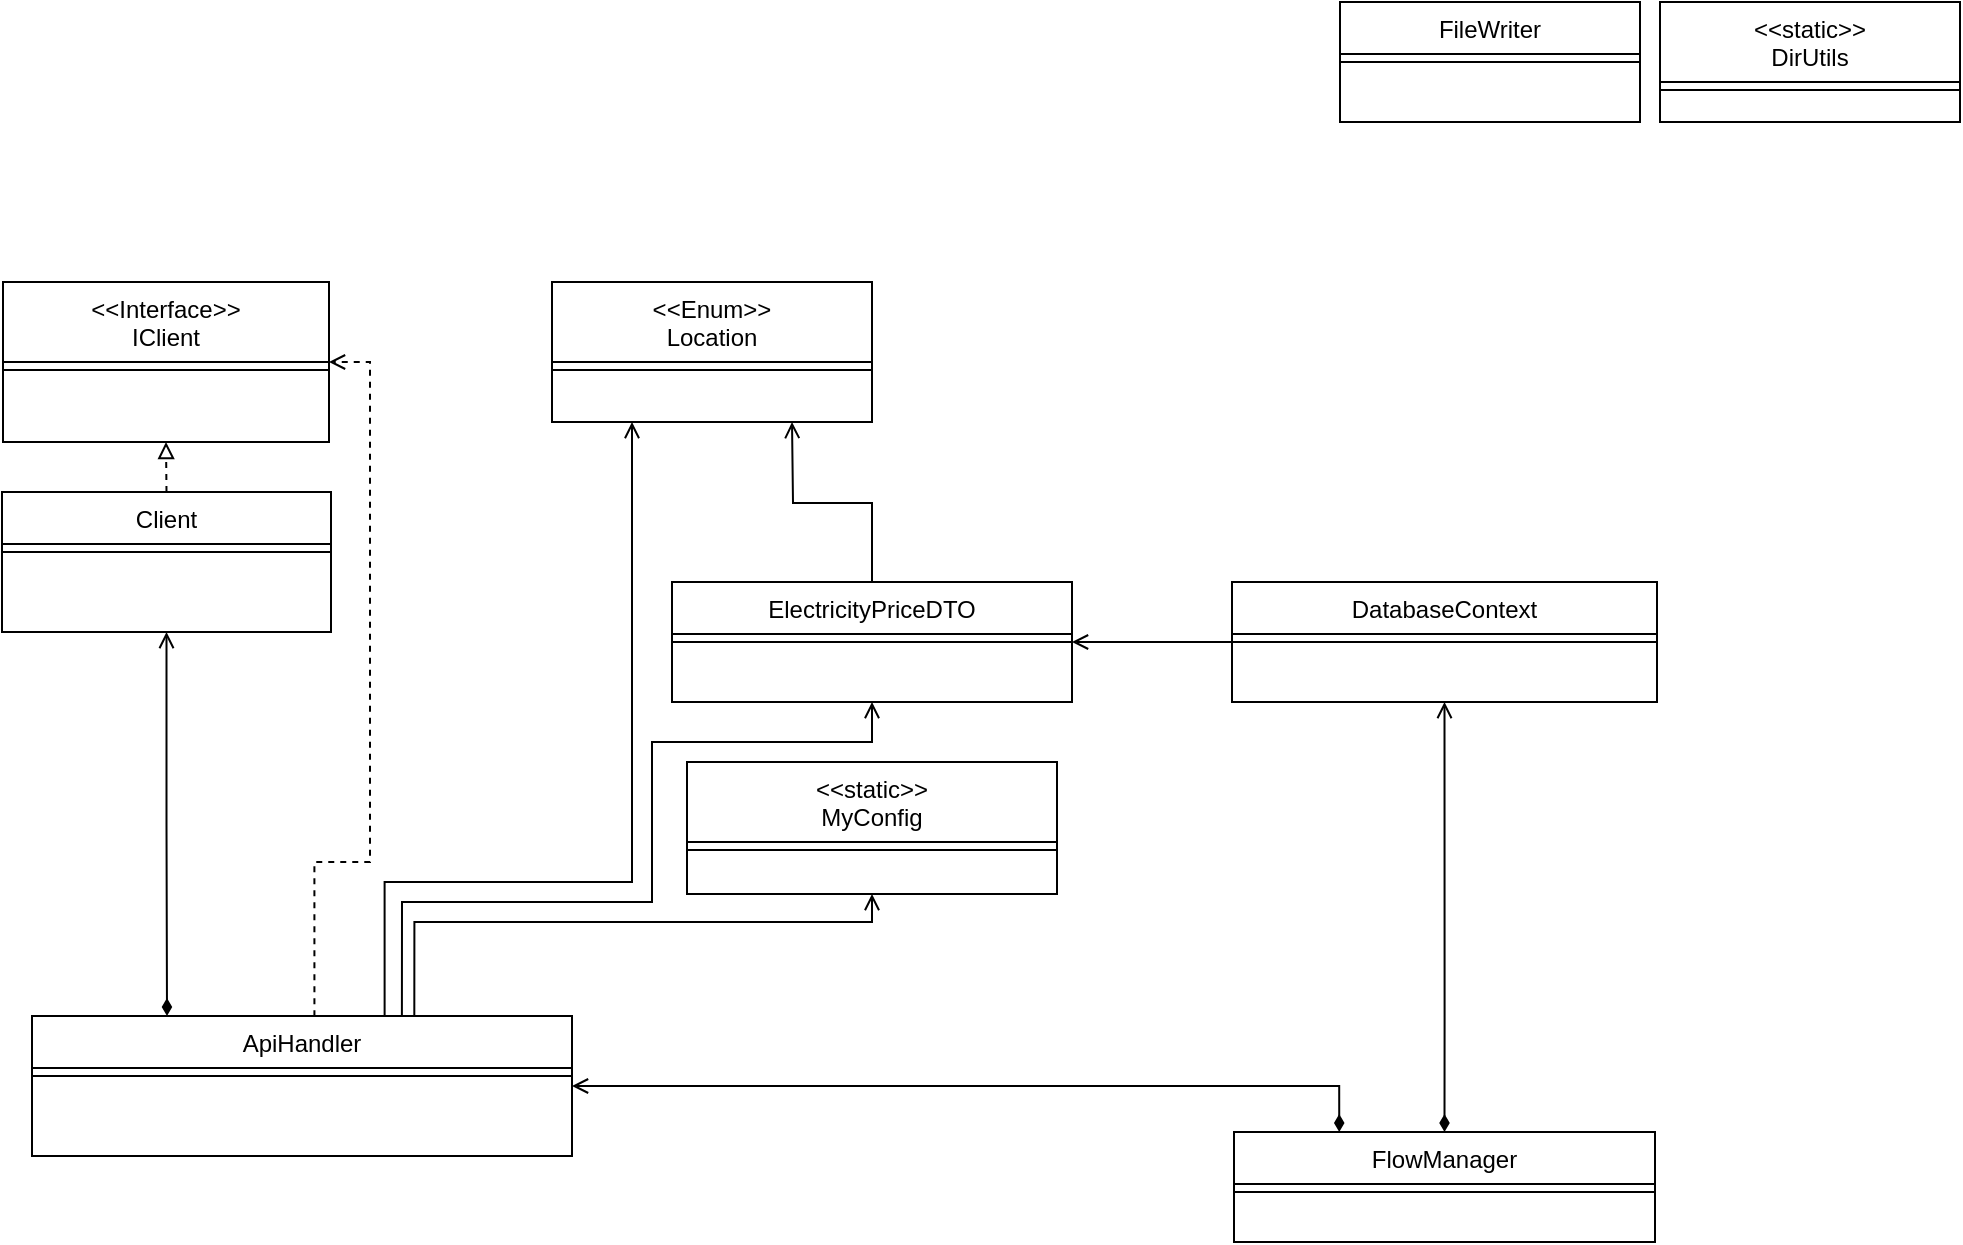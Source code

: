 <mxfile version="19.0.0" type="device"><diagram id="C5RBs43oDa-KdzZeNtuy" name="Page-1"><mxGraphModel dx="2426" dy="1441" grid="1" gridSize="10" guides="1" tooltips="1" connect="1" arrows="1" fold="1" page="1" pageScale="1" pageWidth="1169" pageHeight="827" math="0" shadow="0"><root><mxCell id="WIyWlLk6GJQsqaUBKTNV-0"/><mxCell id="WIyWlLk6GJQsqaUBKTNV-1" parent="WIyWlLk6GJQsqaUBKTNV-0"/><mxCell id="ansp9NcCsBaeK1q0Mwyg-72" style="edgeStyle=orthogonalEdgeStyle;rounded=0;orthogonalLoop=1;jettySize=auto;html=1;exitX=0.523;exitY=0.001;exitDx=0;exitDy=0;entryX=1;entryY=0.5;entryDx=0;entryDy=0;dashed=1;endArrow=open;endFill=0;endSize=6;exitPerimeter=0;" parent="WIyWlLk6GJQsqaUBKTNV-1" source="zkfFHV4jXpPFQw0GAbJ--0" target="ansp9NcCsBaeK1q0Mwyg-30" edge="1"><mxGeometry relative="1" as="geometry"><Array as="points"><mxPoint x="327" y="450"/><mxPoint x="355" y="450"/><mxPoint x="355" y="200"/></Array></mxGeometry></mxCell><mxCell id="ansp9NcCsBaeK1q0Mwyg-76" style="edgeStyle=orthogonalEdgeStyle;rounded=0;orthogonalLoop=1;jettySize=auto;html=1;entryX=0.5;entryY=1;entryDx=0;entryDy=0;startArrow=none;startFill=0;endArrow=open;endFill=0;endSize=6;exitX=0.685;exitY=-0.001;exitDx=0;exitDy=0;exitPerimeter=0;" parent="WIyWlLk6GJQsqaUBKTNV-1" source="zkfFHV4jXpPFQw0GAbJ--0" target="ansp9NcCsBaeK1q0Mwyg-0" edge="1"><mxGeometry relative="1" as="geometry"><Array as="points"><mxPoint x="371" y="470"/><mxPoint x="496" y="470"/><mxPoint x="496" y="390"/><mxPoint x="606" y="390"/></Array></mxGeometry></mxCell><mxCell id="ansp9NcCsBaeK1q0Mwyg-78" style="edgeStyle=orthogonalEdgeStyle;rounded=0;orthogonalLoop=1;jettySize=auto;html=1;entryX=0.25;entryY=1;entryDx=0;entryDy=0;startArrow=none;startFill=0;endArrow=open;endFill=0;endSize=6;exitX=0.653;exitY=-0.002;exitDx=0;exitDy=0;exitPerimeter=0;" parent="WIyWlLk6GJQsqaUBKTNV-1" source="zkfFHV4jXpPFQw0GAbJ--0" target="ansp9NcCsBaeK1q0Mwyg-36" edge="1"><mxGeometry relative="1" as="geometry"><mxPoint x="466" y="1250" as="sourcePoint"/><Array as="points"><mxPoint x="362" y="460"/><mxPoint x="486" y="460"/></Array></mxGeometry></mxCell><mxCell id="zkfFHV4jXpPFQw0GAbJ--0" value="ApiHandler" style="swimlane;fontStyle=0;align=center;verticalAlign=top;childLayout=stackLayout;horizontal=1;startSize=26;horizontalStack=0;resizeParent=1;resizeLast=0;collapsible=1;marginBottom=0;rounded=0;shadow=0;strokeWidth=1;" parent="WIyWlLk6GJQsqaUBKTNV-1" vertex="1"><mxGeometry x="186" y="527" width="270" height="70" as="geometry"><mxRectangle x="230" y="140" width="160" height="26" as="alternateBounds"/></mxGeometry></mxCell><mxCell id="zkfFHV4jXpPFQw0GAbJ--4" value="" style="line;html=1;strokeWidth=1;align=left;verticalAlign=middle;spacingTop=-1;spacingLeft=3;spacingRight=3;rotatable=0;labelPosition=right;points=[];portConstraint=eastwest;" parent="zkfFHV4jXpPFQw0GAbJ--0" vertex="1"><mxGeometry y="26" width="270" height="8" as="geometry"/></mxCell><mxCell id="ansp9NcCsBaeK1q0Mwyg-79" style="edgeStyle=orthogonalEdgeStyle;rounded=0;orthogonalLoop=1;jettySize=auto;html=1;startArrow=none;startFill=0;endArrow=open;endFill=0;endSize=6;" parent="WIyWlLk6GJQsqaUBKTNV-1" source="ansp9NcCsBaeK1q0Mwyg-0" edge="1"><mxGeometry relative="1" as="geometry"><mxPoint x="566" y="230" as="targetPoint"/></mxGeometry></mxCell><mxCell id="ansp9NcCsBaeK1q0Mwyg-0" value="ElectricityPriceDTO" style="swimlane;fontStyle=0;align=center;verticalAlign=top;childLayout=stackLayout;horizontal=1;startSize=26;horizontalStack=0;resizeParent=1;resizeLast=0;collapsible=1;marginBottom=0;rounded=0;shadow=0;strokeWidth=1;" parent="WIyWlLk6GJQsqaUBKTNV-1" vertex="1"><mxGeometry x="506" y="310" width="200" height="60" as="geometry"><mxRectangle x="230" y="140" width="160" height="26" as="alternateBounds"/></mxGeometry></mxCell><mxCell id="ansp9NcCsBaeK1q0Mwyg-4" value="" style="line;html=1;strokeWidth=1;align=left;verticalAlign=middle;spacingTop=-1;spacingLeft=3;spacingRight=3;rotatable=0;labelPosition=right;points=[];portConstraint=eastwest;" parent="ansp9NcCsBaeK1q0Mwyg-0" vertex="1"><mxGeometry y="26" width="200" height="8" as="geometry"/></mxCell><mxCell id="ansp9NcCsBaeK1q0Mwyg-77" style="edgeStyle=orthogonalEdgeStyle;rounded=0;orthogonalLoop=1;jettySize=auto;html=1;entryX=1;entryY=0.5;entryDx=0;entryDy=0;startArrow=none;startFill=0;endArrow=open;endFill=0;endSize=6;" parent="WIyWlLk6GJQsqaUBKTNV-1" source="ansp9NcCsBaeK1q0Mwyg-6" target="ansp9NcCsBaeK1q0Mwyg-0" edge="1"><mxGeometry relative="1" as="geometry"><mxPoint x="756" y="344" as="targetPoint"/></mxGeometry></mxCell><mxCell id="ansp9NcCsBaeK1q0Mwyg-6" value="DatabaseContext" style="swimlane;fontStyle=0;align=center;verticalAlign=top;childLayout=stackLayout;horizontal=1;startSize=26;horizontalStack=0;resizeParent=1;resizeLast=0;collapsible=1;marginBottom=0;rounded=0;shadow=0;strokeWidth=1;" parent="WIyWlLk6GJQsqaUBKTNV-1" vertex="1"><mxGeometry x="786" y="310" width="212.5" height="60" as="geometry"><mxRectangle x="230" y="140" width="160" height="26" as="alternateBounds"/></mxGeometry></mxCell><mxCell id="ansp9NcCsBaeK1q0Mwyg-10" value="" style="line;html=1;strokeWidth=1;align=left;verticalAlign=middle;spacingTop=-1;spacingLeft=3;spacingRight=3;rotatable=0;labelPosition=right;points=[];portConstraint=eastwest;" parent="ansp9NcCsBaeK1q0Mwyg-6" vertex="1"><mxGeometry y="26" width="212.5" height="8" as="geometry"/></mxCell><mxCell id="ansp9NcCsBaeK1q0Mwyg-70" style="edgeStyle=orthogonalEdgeStyle;rounded=0;orthogonalLoop=1;jettySize=auto;html=1;entryX=0.5;entryY=1;entryDx=0;entryDy=0;endArrow=block;endFill=0;dashed=1;endSize=6;exitX=0.5;exitY=0;exitDx=0;exitDy=0;" parent="WIyWlLk6GJQsqaUBKTNV-1" source="ansp9NcCsBaeK1q0Mwyg-12" target="ansp9NcCsBaeK1q0Mwyg-30" edge="1"><mxGeometry relative="1" as="geometry"><mxPoint x="253" y="239" as="targetPoint"/><mxPoint x="253" y="272" as="sourcePoint"/><Array as="points"/></mxGeometry></mxCell><mxCell id="ansp9NcCsBaeK1q0Mwyg-71" style="edgeStyle=orthogonalEdgeStyle;rounded=0;orthogonalLoop=1;jettySize=auto;html=1;endArrow=diamondThin;endFill=1;endSize=6;startArrow=open;startFill=0;entryX=0.25;entryY=0;entryDx=0;entryDy=0;" parent="WIyWlLk6GJQsqaUBKTNV-1" source="ansp9NcCsBaeK1q0Mwyg-12" target="zkfFHV4jXpPFQw0GAbJ--0" edge="1"><mxGeometry relative="1" as="geometry"><mxPoint x="276" y="620" as="targetPoint"/></mxGeometry></mxCell><mxCell id="ansp9NcCsBaeK1q0Mwyg-12" value="Client" style="swimlane;fontStyle=0;align=center;verticalAlign=top;childLayout=stackLayout;horizontal=1;startSize=26;horizontalStack=0;resizeParent=1;resizeLast=0;collapsible=1;marginBottom=0;rounded=0;shadow=0;strokeWidth=1;" parent="WIyWlLk6GJQsqaUBKTNV-1" vertex="1"><mxGeometry x="171" y="265" width="164.5" height="70" as="geometry"><mxRectangle x="230" y="140" width="160" height="26" as="alternateBounds"/></mxGeometry></mxCell><mxCell id="ansp9NcCsBaeK1q0Mwyg-16" value="" style="line;html=1;strokeWidth=1;align=left;verticalAlign=middle;spacingTop=-1;spacingLeft=3;spacingRight=3;rotatable=0;labelPosition=right;points=[];portConstraint=eastwest;" parent="ansp9NcCsBaeK1q0Mwyg-12" vertex="1"><mxGeometry y="26" width="164.5" height="8" as="geometry"/></mxCell><mxCell id="ansp9NcCsBaeK1q0Mwyg-73" style="edgeStyle=orthogonalEdgeStyle;rounded=0;orthogonalLoop=1;jettySize=auto;html=1;entryX=1;entryY=0.5;entryDx=0;entryDy=0;startArrow=diamondThin;startFill=1;endArrow=open;endFill=0;endSize=6;exitX=0.25;exitY=0;exitDx=0;exitDy=0;" parent="WIyWlLk6GJQsqaUBKTNV-1" source="ansp9NcCsBaeK1q0Mwyg-18" target="zkfFHV4jXpPFQw0GAbJ--0" edge="1"><mxGeometry relative="1" as="geometry"><mxPoint x="636" y="723" as="targetPoint"/><Array as="points"><mxPoint x="840" y="562"/></Array></mxGeometry></mxCell><mxCell id="ansp9NcCsBaeK1q0Mwyg-74" style="edgeStyle=orthogonalEdgeStyle;rounded=0;orthogonalLoop=1;jettySize=auto;html=1;exitX=0.5;exitY=0;exitDx=0;exitDy=0;entryX=0.5;entryY=1;entryDx=0;entryDy=0;startArrow=diamondThin;startFill=1;endArrow=open;endFill=0;endSize=6;" parent="WIyWlLk6GJQsqaUBKTNV-1" source="ansp9NcCsBaeK1q0Mwyg-18" target="ansp9NcCsBaeK1q0Mwyg-6" edge="1"><mxGeometry relative="1" as="geometry"><Array as="points"><mxPoint x="892" y="526"/></Array></mxGeometry></mxCell><mxCell id="ansp9NcCsBaeK1q0Mwyg-75" style="edgeStyle=orthogonalEdgeStyle;rounded=0;orthogonalLoop=1;jettySize=auto;html=1;entryX=0.5;entryY=1;entryDx=0;entryDy=0;startArrow=none;startFill=0;endArrow=open;endFill=0;endSize=6;exitX=0.708;exitY=-0.001;exitDx=0;exitDy=0;exitPerimeter=0;" parent="WIyWlLk6GJQsqaUBKTNV-1" source="zkfFHV4jXpPFQw0GAbJ--0" target="ansp9NcCsBaeK1q0Mwyg-42" edge="1"><mxGeometry relative="1" as="geometry"><Array as="points"><mxPoint x="377" y="480"/><mxPoint x="606" y="480"/></Array></mxGeometry></mxCell><mxCell id="ansp9NcCsBaeK1q0Mwyg-18" value="FlowManager" style="swimlane;fontStyle=0;align=center;verticalAlign=top;childLayout=stackLayout;horizontal=1;startSize=26;horizontalStack=0;resizeParent=1;resizeLast=0;collapsible=1;marginBottom=0;rounded=0;shadow=0;strokeWidth=1;" parent="WIyWlLk6GJQsqaUBKTNV-1" vertex="1"><mxGeometry x="787" y="585" width="210.5" height="55" as="geometry"><mxRectangle x="230" y="140" width="160" height="26" as="alternateBounds"/></mxGeometry></mxCell><mxCell id="ansp9NcCsBaeK1q0Mwyg-22" value="" style="line;html=1;strokeWidth=1;align=left;verticalAlign=middle;spacingTop=-1;spacingLeft=3;spacingRight=3;rotatable=0;labelPosition=right;points=[];portConstraint=eastwest;" parent="ansp9NcCsBaeK1q0Mwyg-18" vertex="1"><mxGeometry y="26" width="210.5" height="8" as="geometry"/></mxCell><mxCell id="ansp9NcCsBaeK1q0Mwyg-24" value="FileWriter" style="swimlane;fontStyle=0;align=center;verticalAlign=top;childLayout=stackLayout;horizontal=1;startSize=26;horizontalStack=0;resizeParent=1;resizeLast=0;collapsible=1;marginBottom=0;rounded=0;shadow=0;strokeWidth=1;" parent="WIyWlLk6GJQsqaUBKTNV-1" vertex="1"><mxGeometry x="840" y="20" width="150" height="60" as="geometry"><mxRectangle x="230" y="140" width="160" height="26" as="alternateBounds"/></mxGeometry></mxCell><mxCell id="ansp9NcCsBaeK1q0Mwyg-28" value="" style="line;html=1;strokeWidth=1;align=left;verticalAlign=middle;spacingTop=-1;spacingLeft=3;spacingRight=3;rotatable=0;labelPosition=right;points=[];portConstraint=eastwest;" parent="ansp9NcCsBaeK1q0Mwyg-24" vertex="1"><mxGeometry y="26" width="150" height="8" as="geometry"/></mxCell><mxCell id="ansp9NcCsBaeK1q0Mwyg-30" value="&lt;&lt;Interface&gt;&gt;&#10;IClient" style="swimlane;fontStyle=0;align=center;verticalAlign=top;childLayout=stackLayout;horizontal=1;startSize=40;horizontalStack=0;resizeParent=1;resizeLast=0;collapsible=1;marginBottom=0;rounded=0;shadow=0;strokeWidth=1;" parent="WIyWlLk6GJQsqaUBKTNV-1" vertex="1"><mxGeometry x="171.5" y="160" width="163" height="80" as="geometry"><mxRectangle x="230" y="140" width="160" height="26" as="alternateBounds"/></mxGeometry></mxCell><mxCell id="ansp9NcCsBaeK1q0Mwyg-34" value="" style="line;html=1;strokeWidth=1;align=left;verticalAlign=middle;spacingTop=-1;spacingLeft=3;spacingRight=3;rotatable=0;labelPosition=right;points=[];portConstraint=eastwest;" parent="ansp9NcCsBaeK1q0Mwyg-30" vertex="1"><mxGeometry y="40" width="163" height="8" as="geometry"/></mxCell><mxCell id="ansp9NcCsBaeK1q0Mwyg-36" value="&lt;&lt;Enum&gt;&gt;&#10;Location" style="swimlane;fontStyle=0;align=center;verticalAlign=top;childLayout=stackLayout;horizontal=1;startSize=40;horizontalStack=0;resizeParent=1;resizeLast=0;collapsible=1;marginBottom=0;rounded=0;shadow=0;strokeWidth=1;" parent="WIyWlLk6GJQsqaUBKTNV-1" vertex="1"><mxGeometry x="446" y="160" width="160" height="70" as="geometry"><mxRectangle x="230" y="140" width="160" height="26" as="alternateBounds"/></mxGeometry></mxCell><mxCell id="ansp9NcCsBaeK1q0Mwyg-40" value="" style="line;html=1;strokeWidth=1;align=left;verticalAlign=middle;spacingTop=-1;spacingLeft=3;spacingRight=3;rotatable=0;labelPosition=right;points=[];portConstraint=eastwest;" parent="ansp9NcCsBaeK1q0Mwyg-36" vertex="1"><mxGeometry y="40" width="160" height="8" as="geometry"/></mxCell><mxCell id="ansp9NcCsBaeK1q0Mwyg-42" value="&lt;&lt;static&gt;&gt;&#10;MyConfig" style="swimlane;fontStyle=0;align=center;verticalAlign=top;childLayout=stackLayout;horizontal=1;startSize=40;horizontalStack=0;resizeParent=1;resizeLast=0;collapsible=1;marginBottom=0;rounded=0;shadow=0;strokeWidth=1;" parent="WIyWlLk6GJQsqaUBKTNV-1" vertex="1"><mxGeometry x="513.5" y="400" width="185" height="66" as="geometry"><mxRectangle x="230" y="140" width="160" height="26" as="alternateBounds"/></mxGeometry></mxCell><mxCell id="ansp9NcCsBaeK1q0Mwyg-46" value="" style="line;html=1;strokeWidth=1;align=left;verticalAlign=middle;spacingTop=-1;spacingLeft=3;spacingRight=3;rotatable=0;labelPosition=right;points=[];portConstraint=eastwest;" parent="ansp9NcCsBaeK1q0Mwyg-42" vertex="1"><mxGeometry y="40" width="185" height="8" as="geometry"/></mxCell><mxCell id="ansp9NcCsBaeK1q0Mwyg-48" value="&lt;&lt;static&gt;&gt;&#10;DirUtils" style="swimlane;fontStyle=0;align=center;verticalAlign=top;childLayout=stackLayout;horizontal=1;startSize=40;horizontalStack=0;resizeParent=1;resizeLast=0;collapsible=1;marginBottom=0;rounded=0;shadow=0;strokeWidth=1;" parent="WIyWlLk6GJQsqaUBKTNV-1" vertex="1"><mxGeometry x="1000" y="20" width="150" height="60" as="geometry"><mxRectangle x="230" y="140" width="160" height="26" as="alternateBounds"/></mxGeometry></mxCell><mxCell id="ansp9NcCsBaeK1q0Mwyg-52" value="" style="line;html=1;strokeWidth=1;align=left;verticalAlign=middle;spacingTop=-1;spacingLeft=3;spacingRight=3;rotatable=0;labelPosition=right;points=[];portConstraint=eastwest;" parent="ansp9NcCsBaeK1q0Mwyg-48" vertex="1"><mxGeometry y="40" width="150" height="8" as="geometry"/></mxCell></root></mxGraphModel></diagram></mxfile>